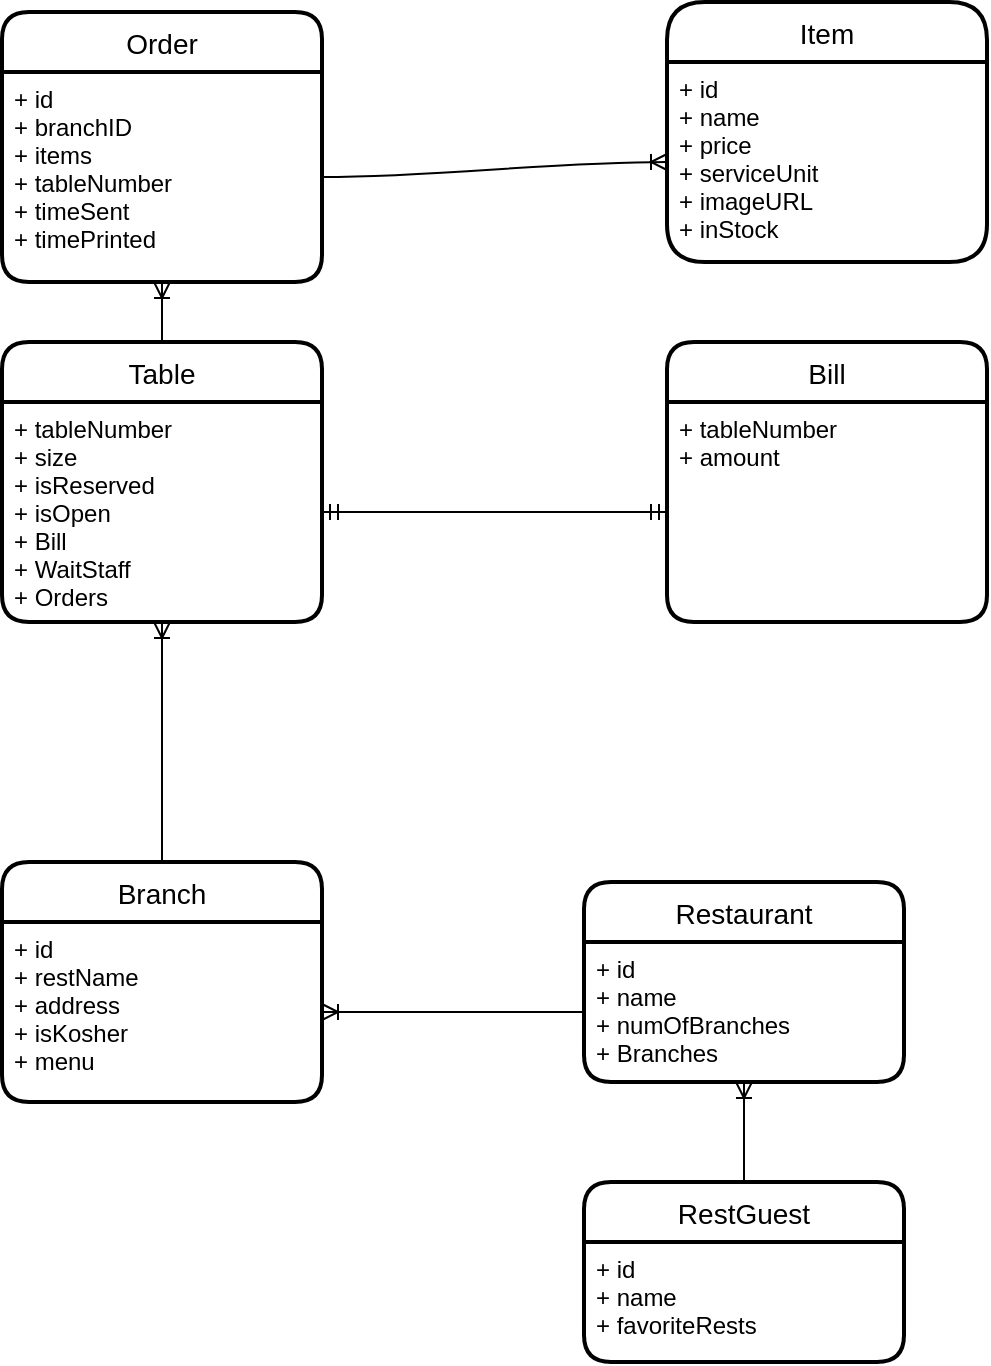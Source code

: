 <mxfile version="15.8.4" type="device"><diagram id="bdo_Uo_8zDlkBD5ruP32" name="Page-1"><mxGraphModel dx="758" dy="496" grid="1" gridSize="10" guides="1" tooltips="1" connect="1" arrows="1" fold="1" page="1" pageScale="1" pageWidth="850" pageHeight="1100" math="0" shadow="0"><root><object label="" id="0"><mxCell/></object><mxCell id="1" parent="0"/><mxCell id="K9w8a6njaAsv4_TSw2ra-1" value="Order" style="swimlane;childLayout=stackLayout;horizontal=1;startSize=30;horizontalStack=0;rounded=1;fontSize=14;fontStyle=0;strokeWidth=2;resizeParent=0;resizeLast=1;shadow=0;dashed=0;align=center;" vertex="1" parent="1"><mxGeometry x="179" y="145" width="160" height="135" as="geometry"/></mxCell><mxCell id="K9w8a6njaAsv4_TSw2ra-2" value="+ id&#10;+ branchID&#10;+ items&#10;+ tableNumber&#10;+ timeSent&#10;+ timePrinted" style="align=left;strokeColor=none;fillColor=none;spacingLeft=4;fontSize=12;verticalAlign=top;resizable=0;rotatable=0;part=1;" vertex="1" parent="K9w8a6njaAsv4_TSw2ra-1"><mxGeometry y="30" width="160" height="105" as="geometry"/></mxCell><mxCell id="K9w8a6njaAsv4_TSw2ra-4" value="Item" style="swimlane;childLayout=stackLayout;horizontal=1;startSize=30;horizontalStack=0;rounded=1;fontSize=14;fontStyle=0;strokeWidth=2;resizeParent=0;resizeLast=1;shadow=0;dashed=0;align=center;arcSize=21;" vertex="1" parent="1"><mxGeometry x="511.5" y="140" width="160" height="130" as="geometry"/></mxCell><mxCell id="K9w8a6njaAsv4_TSw2ra-5" value="+ id&#10;+ name&#10;+ price&#10;+ serviceUnit &#10;+ imageURL&#10;+ inStock" style="align=left;strokeColor=none;fillColor=none;spacingLeft=4;fontSize=12;verticalAlign=top;resizable=0;rotatable=0;part=1;" vertex="1" parent="K9w8a6njaAsv4_TSw2ra-4"><mxGeometry y="30" width="160" height="100" as="geometry"/></mxCell><mxCell id="K9w8a6njaAsv4_TSw2ra-6" value="" style="edgeStyle=entityRelationEdgeStyle;fontSize=12;html=1;endArrow=ERoneToMany;rounded=0;sketch=0;curved=1;exitX=1;exitY=0.5;exitDx=0;exitDy=0;entryX=0;entryY=0.5;entryDx=0;entryDy=0;" edge="1" parent="1" source="K9w8a6njaAsv4_TSw2ra-2" target="K9w8a6njaAsv4_TSw2ra-5"><mxGeometry width="100" height="100" relative="1" as="geometry"><mxPoint x="451.5" y="320" as="sourcePoint"/><mxPoint x="551.5" y="220" as="targetPoint"/></mxGeometry></mxCell><mxCell id="K9w8a6njaAsv4_TSw2ra-7" value="Table" style="swimlane;childLayout=stackLayout;horizontal=1;startSize=30;horizontalStack=0;rounded=1;fontSize=14;fontStyle=0;strokeWidth=2;resizeParent=0;resizeLast=1;shadow=0;dashed=0;align=center;" vertex="1" parent="1"><mxGeometry x="179" y="310" width="160" height="140" as="geometry"/></mxCell><mxCell id="K9w8a6njaAsv4_TSw2ra-8" value="+ tableNumber&#10;+ size&#10;+ isReserved&#10;+ isOpen&#10;+ Bill&#10;+ WaitStaff&#10;+ Orders" style="align=left;strokeColor=none;fillColor=none;spacingLeft=4;fontSize=12;verticalAlign=top;resizable=0;rotatable=0;part=1;" vertex="1" parent="K9w8a6njaAsv4_TSw2ra-7"><mxGeometry y="30" width="160" height="110" as="geometry"/></mxCell><mxCell id="K9w8a6njaAsv4_TSw2ra-9" value="" style="fontSize=12;html=1;endArrow=ERoneToMany;rounded=0;sketch=0;entryX=0.5;entryY=1;entryDx=0;entryDy=0;exitX=0.5;exitY=0;exitDx=0;exitDy=0;" edge="1" parent="1" source="K9w8a6njaAsv4_TSw2ra-7" target="K9w8a6njaAsv4_TSw2ra-1"><mxGeometry width="100" height="100" relative="1" as="geometry"><mxPoint x="179" y="400" as="sourcePoint"/><mxPoint x="279" y="300" as="targetPoint"/></mxGeometry></mxCell><mxCell id="K9w8a6njaAsv4_TSw2ra-10" value="Bill" style="swimlane;childLayout=stackLayout;horizontal=1;startSize=30;horizontalStack=0;rounded=1;fontSize=14;fontStyle=0;strokeWidth=2;resizeParent=0;resizeLast=1;shadow=0;dashed=0;align=center;" vertex="1" parent="1"><mxGeometry x="511.5" y="310" width="160" height="140" as="geometry"/></mxCell><mxCell id="K9w8a6njaAsv4_TSw2ra-11" value="+ tableNumber&#10;+ amount" style="align=left;strokeColor=none;fillColor=none;spacingLeft=4;fontSize=12;verticalAlign=top;resizable=0;rotatable=0;part=1;" vertex="1" parent="K9w8a6njaAsv4_TSw2ra-10"><mxGeometry y="30" width="160" height="110" as="geometry"/></mxCell><mxCell id="K9w8a6njaAsv4_TSw2ra-12" value="" style="edgeStyle=entityRelationEdgeStyle;fontSize=12;html=1;endArrow=ERmandOne;startArrow=ERmandOne;rounded=0;sketch=0;exitX=1;exitY=0.5;exitDx=0;exitDy=0;entryX=0;entryY=0.5;entryDx=0;entryDy=0;" edge="1" parent="1" source="K9w8a6njaAsv4_TSw2ra-8" target="K9w8a6njaAsv4_TSw2ra-11"><mxGeometry width="100" height="100" relative="1" as="geometry"><mxPoint x="379" y="360" as="sourcePoint"/><mxPoint x="479" y="260" as="targetPoint"/></mxGeometry></mxCell><mxCell id="K9w8a6njaAsv4_TSw2ra-13" value="Restaurant" style="swimlane;childLayout=stackLayout;horizontal=1;startSize=30;horizontalStack=0;rounded=1;fontSize=14;fontStyle=0;strokeWidth=2;resizeParent=0;resizeLast=1;shadow=0;dashed=0;align=center;" vertex="1" parent="1"><mxGeometry x="470" y="580" width="160" height="100" as="geometry"/></mxCell><mxCell id="K9w8a6njaAsv4_TSw2ra-14" value="+ id&#10;+ name&#10;+ numOfBranches&#10;+ Branches" style="align=left;strokeColor=none;fillColor=none;spacingLeft=4;fontSize=12;verticalAlign=top;resizable=0;rotatable=0;part=1;" vertex="1" parent="K9w8a6njaAsv4_TSw2ra-13"><mxGeometry y="30" width="160" height="70" as="geometry"/></mxCell><mxCell id="K9w8a6njaAsv4_TSw2ra-15" value="Branch" style="swimlane;childLayout=stackLayout;horizontal=1;startSize=30;horizontalStack=0;rounded=1;fontSize=14;fontStyle=0;strokeWidth=2;resizeParent=0;resizeLast=1;shadow=0;dashed=0;align=center;" vertex="1" parent="1"><mxGeometry x="179" y="570" width="160" height="120" as="geometry"/></mxCell><mxCell id="K9w8a6njaAsv4_TSw2ra-16" value="+ id&#10;+ restName&#10;+ address&#10;+ isKosher&#10;+ menu" style="align=left;strokeColor=none;fillColor=none;spacingLeft=4;fontSize=12;verticalAlign=top;resizable=0;rotatable=0;part=1;" vertex="1" parent="K9w8a6njaAsv4_TSw2ra-15"><mxGeometry y="30" width="160" height="90" as="geometry"/></mxCell><mxCell id="K9w8a6njaAsv4_TSw2ra-17" value="" style="fontSize=12;html=1;endArrow=ERoneToMany;rounded=0;sketch=0;exitX=0;exitY=0.5;exitDx=0;exitDy=0;entryX=1;entryY=0.5;entryDx=0;entryDy=0;" edge="1" parent="1" source="K9w8a6njaAsv4_TSw2ra-14" target="K9w8a6njaAsv4_TSw2ra-16"><mxGeometry width="100" height="100" relative="1" as="geometry"><mxPoint x="430" y="570" as="sourcePoint"/><mxPoint x="530" y="470" as="targetPoint"/></mxGeometry></mxCell><mxCell id="K9w8a6njaAsv4_TSw2ra-18" value="" style="fontSize=12;html=1;endArrow=ERoneToMany;rounded=0;sketch=0;exitX=0.5;exitY=0;exitDx=0;exitDy=0;entryX=0.5;entryY=1;entryDx=0;entryDy=0;" edge="1" parent="1" source="K9w8a6njaAsv4_TSw2ra-15" target="K9w8a6njaAsv4_TSw2ra-8"><mxGeometry width="100" height="100" relative="1" as="geometry"><mxPoint x="480" y="685" as="sourcePoint"/><mxPoint x="349" y="685" as="targetPoint"/></mxGeometry></mxCell><mxCell id="K9w8a6njaAsv4_TSw2ra-19" value="RestGuest" style="swimlane;childLayout=stackLayout;horizontal=1;startSize=30;horizontalStack=0;rounded=1;fontSize=14;fontStyle=0;strokeWidth=2;resizeParent=0;resizeLast=1;shadow=0;dashed=0;align=center;" vertex="1" parent="1"><mxGeometry x="470" y="730" width="160" height="90" as="geometry"/></mxCell><mxCell id="K9w8a6njaAsv4_TSw2ra-20" value="+ id&#10;+ name&#10;+ favoriteRests" style="align=left;strokeColor=none;fillColor=none;spacingLeft=4;fontSize=12;verticalAlign=top;resizable=0;rotatable=0;part=1;" vertex="1" parent="K9w8a6njaAsv4_TSw2ra-19"><mxGeometry y="30" width="160" height="60" as="geometry"/></mxCell><mxCell id="K9w8a6njaAsv4_TSw2ra-21" value="" style="fontSize=12;html=1;endArrow=ERoneToMany;rounded=0;sketch=0;exitX=0.5;exitY=0;exitDx=0;exitDy=0;" edge="1" parent="1" source="K9w8a6njaAsv4_TSw2ra-19" target="K9w8a6njaAsv4_TSw2ra-14"><mxGeometry width="100" height="100" relative="1" as="geometry"><mxPoint x="480" y="655" as="sourcePoint"/><mxPoint x="349" y="655" as="targetPoint"/></mxGeometry></mxCell></root></mxGraphModel></diagram></mxfile>